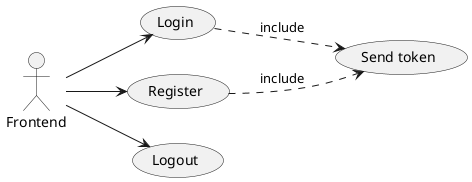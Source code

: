 @startuml
left to right direction

actor Frontend
usecase "Login" as Login
usecase "Register" as Register
usecase "Logout" as Logout
usecase "Send token" as Token

Frontend --> Login
Frontend --> Register 
Frontend --> Logout

Register ..> Token: include
Login ..> Token: include
@enduml
